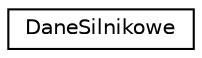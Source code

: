 digraph "Graphical Class Hierarchy"
{
 // LATEX_PDF_SIZE
  edge [fontname="Helvetica",fontsize="10",labelfontname="Helvetica",labelfontsize="10"];
  node [fontname="Helvetica",fontsize="10",shape=record];
  rankdir="LR";
  Node0 [label="DaneSilnikowe",height=0.2,width=0.4,color="black", fillcolor="white", style="filled",URL="$classDaneSilnikowe.html",tooltip="Klasa przechowująca dane dotyczące silników."];
}
